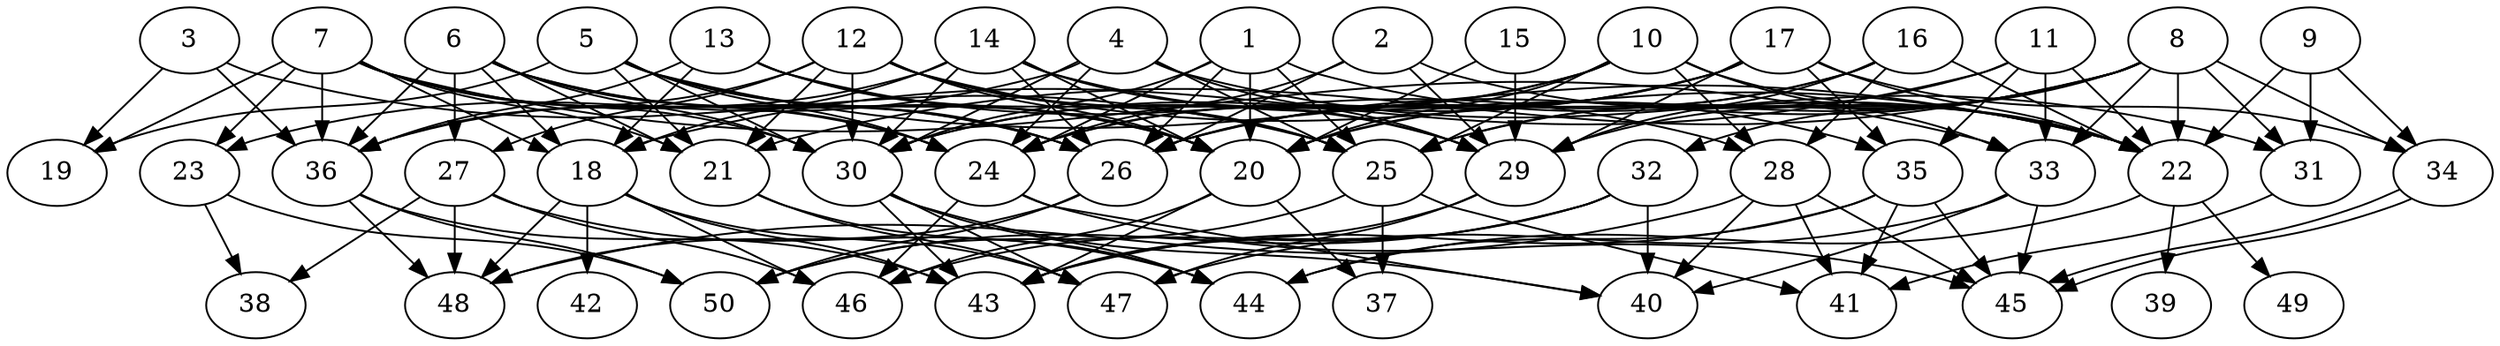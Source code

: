 // DAG automatically generated by daggen at Thu Oct  3 14:07:57 2019
// ./daggen --dot -n 50 --ccr 0.5 --fat 0.7 --regular 0.7 --density 0.6 --mindata 5242880 --maxdata 52428800 
digraph G {
  1 [size="65230848", alpha="0.07", expect_size="32615424"] 
  1 -> 20 [size ="32615424"]
  1 -> 22 [size ="32615424"]
  1 -> 24 [size ="32615424"]
  1 -> 25 [size ="32615424"]
  1 -> 26 [size ="32615424"]
  1 -> 30 [size ="32615424"]
  2 [size="80162816", alpha="0.10", expect_size="40081408"] 
  2 -> 22 [size ="40081408"]
  2 -> 24 [size ="40081408"]
  2 -> 26 [size ="40081408"]
  2 -> 29 [size ="40081408"]
  3 [size="32315392", alpha="0.18", expect_size="16157696"] 
  3 -> 19 [size ="16157696"]
  3 -> 25 [size ="16157696"]
  3 -> 36 [size ="16157696"]
  4 [size="17584128", alpha="0.04", expect_size="8792064"] 
  4 -> 23 [size ="8792064"]
  4 -> 24 [size ="8792064"]
  4 -> 25 [size ="8792064"]
  4 -> 29 [size ="8792064"]
  4 -> 30 [size ="8792064"]
  4 -> 31 [size ="8792064"]
  5 [size="76804096", alpha="0.05", expect_size="38402048"] 
  5 -> 19 [size ="38402048"]
  5 -> 20 [size ="38402048"]
  5 -> 21 [size ="38402048"]
  5 -> 22 [size ="38402048"]
  5 -> 24 [size ="38402048"]
  5 -> 26 [size ="38402048"]
  5 -> 30 [size ="38402048"]
  6 [size="18577408", alpha="0.17", expect_size="9288704"] 
  6 -> 18 [size ="9288704"]
  6 -> 20 [size ="9288704"]
  6 -> 21 [size ="9288704"]
  6 -> 24 [size ="9288704"]
  6 -> 26 [size ="9288704"]
  6 -> 27 [size ="9288704"]
  6 -> 30 [size ="9288704"]
  6 -> 36 [size ="9288704"]
  7 [size="18407424", alpha="0.11", expect_size="9203712"] 
  7 -> 18 [size ="9203712"]
  7 -> 19 [size ="9203712"]
  7 -> 21 [size ="9203712"]
  7 -> 23 [size ="9203712"]
  7 -> 24 [size ="9203712"]
  7 -> 26 [size ="9203712"]
  7 -> 30 [size ="9203712"]
  7 -> 33 [size ="9203712"]
  7 -> 36 [size ="9203712"]
  8 [size="33187840", alpha="0.02", expect_size="16593920"] 
  8 -> 20 [size ="16593920"]
  8 -> 21 [size ="16593920"]
  8 -> 22 [size ="16593920"]
  8 -> 25 [size ="16593920"]
  8 -> 26 [size ="16593920"]
  8 -> 29 [size ="16593920"]
  8 -> 31 [size ="16593920"]
  8 -> 32 [size ="16593920"]
  8 -> 33 [size ="16593920"]
  8 -> 34 [size ="16593920"]
  9 [size="95244288", alpha="0.19", expect_size="47622144"] 
  9 -> 22 [size ="47622144"]
  9 -> 31 [size ="47622144"]
  9 -> 34 [size ="47622144"]
  10 [size="50073600", alpha="0.19", expect_size="25036800"] 
  10 -> 20 [size ="25036800"]
  10 -> 22 [size ="25036800"]
  10 -> 24 [size ="25036800"]
  10 -> 25 [size ="25036800"]
  10 -> 28 [size ="25036800"]
  10 -> 30 [size ="25036800"]
  10 -> 33 [size ="25036800"]
  11 [size="12433408", alpha="0.06", expect_size="6216704"] 
  11 -> 18 [size ="6216704"]
  11 -> 22 [size ="6216704"]
  11 -> 25 [size ="6216704"]
  11 -> 33 [size ="6216704"]
  11 -> 35 [size ="6216704"]
  12 [size="45905920", alpha="0.15", expect_size="22952960"] 
  12 -> 20 [size ="22952960"]
  12 -> 21 [size ="22952960"]
  12 -> 22 [size ="22952960"]
  12 -> 25 [size ="22952960"]
  12 -> 27 [size ="22952960"]
  12 -> 29 [size ="22952960"]
  12 -> 30 [size ="22952960"]
  12 -> 36 [size ="22952960"]
  13 [size="94509056", alpha="0.04", expect_size="47254528"] 
  13 -> 18 [size ="47254528"]
  13 -> 20 [size ="47254528"]
  13 -> 25 [size ="47254528"]
  13 -> 28 [size ="47254528"]
  13 -> 36 [size ="47254528"]
  14 [size="85190656", alpha="0.17", expect_size="42595328"] 
  14 -> 18 [size ="42595328"]
  14 -> 20 [size ="42595328"]
  14 -> 26 [size ="42595328"]
  14 -> 29 [size ="42595328"]
  14 -> 30 [size ="42595328"]
  14 -> 35 [size ="42595328"]
  14 -> 36 [size ="42595328"]
  15 [size="11714560", alpha="0.14", expect_size="5857280"] 
  15 -> 20 [size ="5857280"]
  15 -> 29 [size ="5857280"]
  16 [size="33873920", alpha="0.20", expect_size="16936960"] 
  16 -> 20 [size ="16936960"]
  16 -> 22 [size ="16936960"]
  16 -> 26 [size ="16936960"]
  16 -> 28 [size ="16936960"]
  16 -> 29 [size ="16936960"]
  17 [size="18720768", alpha="0.18", expect_size="9360384"] 
  17 -> 22 [size ="9360384"]
  17 -> 24 [size ="9360384"]
  17 -> 26 [size ="9360384"]
  17 -> 29 [size ="9360384"]
  17 -> 30 [size ="9360384"]
  17 -> 34 [size ="9360384"]
  17 -> 35 [size ="9360384"]
  18 [size="72681472", alpha="0.06", expect_size="36340736"] 
  18 -> 42 [size ="36340736"]
  18 -> 43 [size ="36340736"]
  18 -> 46 [size ="36340736"]
  18 -> 47 [size ="36340736"]
  18 -> 48 [size ="36340736"]
  19 [size="79972352", alpha="0.06", expect_size="39986176"] 
  20 [size="76507136", alpha="0.03", expect_size="38253568"] 
  20 -> 37 [size ="38253568"]
  20 -> 43 [size ="38253568"]
  20 -> 46 [size ="38253568"]
  21 [size="69777408", alpha="0.11", expect_size="34888704"] 
  21 -> 44 [size ="34888704"]
  21 -> 47 [size ="34888704"]
  22 [size="98201600", alpha="0.14", expect_size="49100800"] 
  22 -> 39 [size ="49100800"]
  22 -> 44 [size ="49100800"]
  22 -> 49 [size ="49100800"]
  23 [size="74530816", alpha="0.02", expect_size="37265408"] 
  23 -> 38 [size ="37265408"]
  23 -> 50 [size ="37265408"]
  24 [size="93071360", alpha="0.11", expect_size="46535680"] 
  24 -> 40 [size ="46535680"]
  24 -> 45 [size ="46535680"]
  24 -> 46 [size ="46535680"]
  25 [size="80351232", alpha="0.14", expect_size="40175616"] 
  25 -> 37 [size ="40175616"]
  25 -> 41 [size ="40175616"]
  25 -> 50 [size ="40175616"]
  26 [size="51914752", alpha="0.19", expect_size="25957376"] 
  26 -> 48 [size ="25957376"]
  26 -> 50 [size ="25957376"]
  27 [size="50368512", alpha="0.05", expect_size="25184256"] 
  27 -> 38 [size ="25184256"]
  27 -> 44 [size ="25184256"]
  27 -> 46 [size ="25184256"]
  27 -> 48 [size ="25184256"]
  28 [size="39198720", alpha="0.17", expect_size="19599360"] 
  28 -> 40 [size ="19599360"]
  28 -> 41 [size ="19599360"]
  28 -> 45 [size ="19599360"]
  28 -> 48 [size ="19599360"]
  29 [size="66764800", alpha="0.06", expect_size="33382400"] 
  29 -> 43 [size ="33382400"]
  29 -> 47 [size ="33382400"]
  30 [size="97177600", alpha="0.04", expect_size="48588800"] 
  30 -> 40 [size ="48588800"]
  30 -> 43 [size ="48588800"]
  30 -> 44 [size ="48588800"]
  30 -> 47 [size ="48588800"]
  31 [size="17088512", alpha="0.02", expect_size="8544256"] 
  31 -> 41 [size ="8544256"]
  32 [size="69986304", alpha="0.07", expect_size="34993152"] 
  32 -> 40 [size ="34993152"]
  32 -> 43 [size ="34993152"]
  32 -> 46 [size ="34993152"]
  32 -> 50 [size ="34993152"]
  33 [size="42432512", alpha="0.11", expect_size="21216256"] 
  33 -> 40 [size ="21216256"]
  33 -> 45 [size ="21216256"]
  33 -> 47 [size ="21216256"]
  34 [size="50630656", alpha="0.10", expect_size="25315328"] 
  34 -> 45 [size ="25315328"]
  34 -> 45 [size ="25315328"]
  35 [size="101681152", alpha="0.10", expect_size="50840576"] 
  35 -> 41 [size ="50840576"]
  35 -> 43 [size ="50840576"]
  35 -> 44 [size ="50840576"]
  35 -> 45 [size ="50840576"]
  36 [size="73156608", alpha="0.14", expect_size="36578304"] 
  36 -> 43 [size ="36578304"]
  36 -> 48 [size ="36578304"]
  36 -> 50 [size ="36578304"]
  37 [size="67524608", alpha="0.00", expect_size="33762304"] 
  38 [size="92706816", alpha="0.20", expect_size="46353408"] 
  39 [size="77033472", alpha="0.14", expect_size="38516736"] 
  40 [size="10893312", alpha="0.02", expect_size="5446656"] 
  41 [size="28243968", alpha="0.03", expect_size="14121984"] 
  42 [size="36667392", alpha="0.02", expect_size="18333696"] 
  43 [size="71579648", alpha="0.15", expect_size="35789824"] 
  44 [size="28264448", alpha="0.05", expect_size="14132224"] 
  45 [size="75800576", alpha="0.10", expect_size="37900288"] 
  46 [size="26673152", alpha="0.04", expect_size="13336576"] 
  47 [size="93014016", alpha="0.07", expect_size="46507008"] 
  48 [size="94318592", alpha="0.15", expect_size="47159296"] 
  49 [size="92782592", alpha="0.15", expect_size="46391296"] 
  50 [size="63520768", alpha="0.14", expect_size="31760384"] 
}
